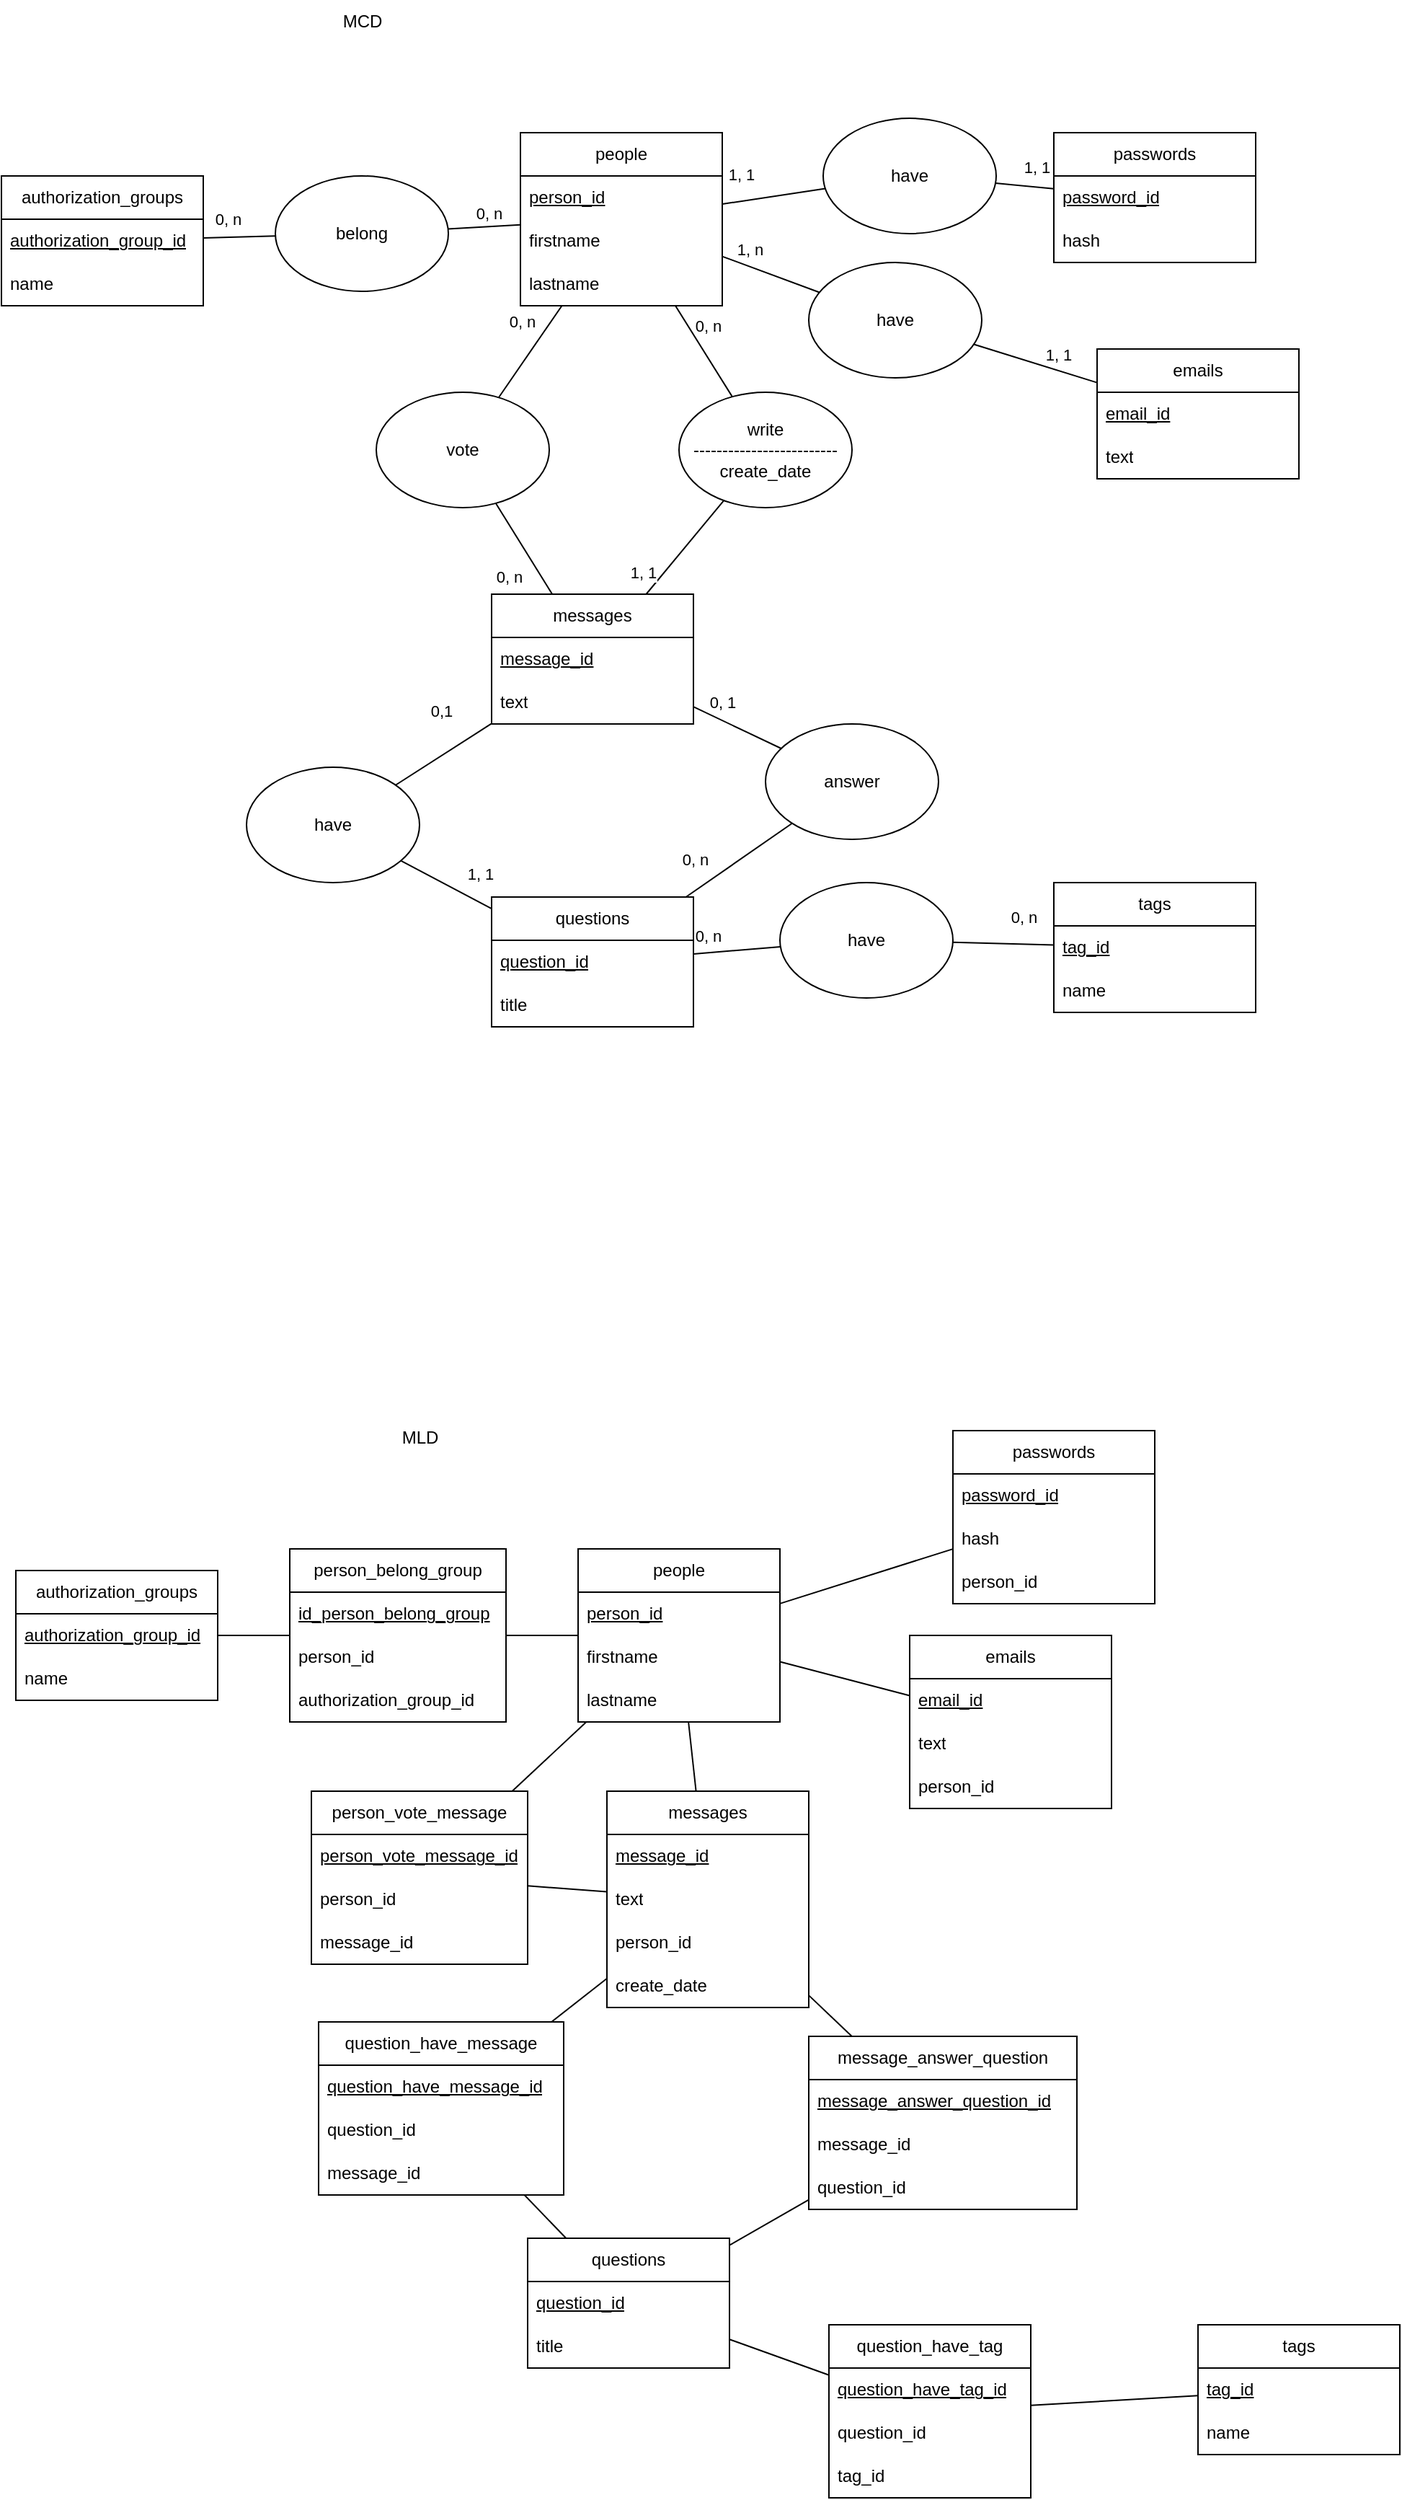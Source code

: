 <mxfile version="23.1.5" type="device">
  <diagram name="Page-1" id="M04QYGCs1jLaM9DwjN1F">
    <mxGraphModel dx="1646" dy="1647" grid="1" gridSize="10" guides="1" tooltips="1" connect="1" arrows="1" fold="1" page="1" pageScale="1" pageWidth="827" pageHeight="1169" math="0" shadow="0">
      <root>
        <mxCell id="0" />
        <mxCell id="1" parent="0" />
        <mxCell id="meAQpYpWdr4nXe49wgkZ-1" value="people" style="swimlane;fontStyle=0;childLayout=stackLayout;horizontal=1;startSize=30;horizontalStack=0;resizeParent=1;resizeParentMax=0;resizeLast=0;collapsible=1;marginBottom=0;whiteSpace=wrap;html=1;" parent="1" vertex="1">
          <mxGeometry x="60" y="-70" width="140" height="120" as="geometry" />
        </mxCell>
        <mxCell id="meAQpYpWdr4nXe49wgkZ-2" value="person_id" style="text;strokeColor=none;fillColor=none;align=left;verticalAlign=middle;spacingLeft=4;spacingRight=4;overflow=hidden;points=[[0,0.5],[1,0.5]];portConstraint=eastwest;rotatable=0;whiteSpace=wrap;html=1;fontStyle=4" parent="meAQpYpWdr4nXe49wgkZ-1" vertex="1">
          <mxGeometry y="30" width="140" height="30" as="geometry" />
        </mxCell>
        <mxCell id="meAQpYpWdr4nXe49wgkZ-3" value="firstname" style="text;strokeColor=none;fillColor=none;align=left;verticalAlign=middle;spacingLeft=4;spacingRight=4;overflow=hidden;points=[[0,0.5],[1,0.5]];portConstraint=eastwest;rotatable=0;whiteSpace=wrap;html=1;" parent="meAQpYpWdr4nXe49wgkZ-1" vertex="1">
          <mxGeometry y="60" width="140" height="30" as="geometry" />
        </mxCell>
        <mxCell id="meAQpYpWdr4nXe49wgkZ-4" value="lastname" style="text;strokeColor=none;fillColor=none;align=left;verticalAlign=middle;spacingLeft=4;spacingRight=4;overflow=hidden;points=[[0,0.5],[1,0.5]];portConstraint=eastwest;rotatable=0;whiteSpace=wrap;html=1;" parent="meAQpYpWdr4nXe49wgkZ-1" vertex="1">
          <mxGeometry y="90" width="140" height="30" as="geometry" />
        </mxCell>
        <mxCell id="meAQpYpWdr4nXe49wgkZ-5" value="messages" style="swimlane;fontStyle=0;childLayout=stackLayout;horizontal=1;startSize=30;horizontalStack=0;resizeParent=1;resizeParentMax=0;resizeLast=0;collapsible=1;marginBottom=0;whiteSpace=wrap;html=1;" parent="1" vertex="1">
          <mxGeometry x="40" y="250" width="140" height="90" as="geometry" />
        </mxCell>
        <mxCell id="meAQpYpWdr4nXe49wgkZ-6" value="message_id" style="text;strokeColor=none;fillColor=none;align=left;verticalAlign=middle;spacingLeft=4;spacingRight=4;overflow=hidden;points=[[0,0.5],[1,0.5]];portConstraint=eastwest;rotatable=0;whiteSpace=wrap;html=1;fontStyle=4" parent="meAQpYpWdr4nXe49wgkZ-5" vertex="1">
          <mxGeometry y="30" width="140" height="30" as="geometry" />
        </mxCell>
        <mxCell id="meAQpYpWdr4nXe49wgkZ-7" value="text" style="text;strokeColor=none;fillColor=none;align=left;verticalAlign=middle;spacingLeft=4;spacingRight=4;overflow=hidden;points=[[0,0.5],[1,0.5]];portConstraint=eastwest;rotatable=0;whiteSpace=wrap;html=1;" parent="meAQpYpWdr4nXe49wgkZ-5" vertex="1">
          <mxGeometry y="60" width="140" height="30" as="geometry" />
        </mxCell>
        <mxCell id="meAQpYpWdr4nXe49wgkZ-42" style="rounded=0;orthogonalLoop=1;jettySize=auto;html=1;endArrow=none;endFill=0;" parent="1" source="meAQpYpWdr4nXe49wgkZ-9" target="meAQpYpWdr4nXe49wgkZ-1" edge="1">
          <mxGeometry relative="1" as="geometry" />
        </mxCell>
        <mxCell id="IK4rO_drsp1Y3DxvoDpm-10" value="0, n" style="edgeLabel;html=1;align=center;verticalAlign=middle;resizable=0;points=[];" parent="meAQpYpWdr4nXe49wgkZ-42" vertex="1" connectable="0">
          <mxGeometry x="0.621" y="-1" relative="1" as="geometry">
            <mxPoint x="-20" y="-2" as="offset" />
          </mxGeometry>
        </mxCell>
        <mxCell id="meAQpYpWdr4nXe49wgkZ-43" style="rounded=0;orthogonalLoop=1;jettySize=auto;html=1;endArrow=none;endFill=0;" parent="1" source="meAQpYpWdr4nXe49wgkZ-9" target="meAQpYpWdr4nXe49wgkZ-5" edge="1">
          <mxGeometry relative="1" as="geometry" />
        </mxCell>
        <mxCell id="IK4rO_drsp1Y3DxvoDpm-11" value="0, n" style="edgeLabel;html=1;align=center;verticalAlign=middle;resizable=0;points=[];" parent="meAQpYpWdr4nXe49wgkZ-43" vertex="1" connectable="0">
          <mxGeometry x="0.531" relative="1" as="geometry">
            <mxPoint x="-21" y="2" as="offset" />
          </mxGeometry>
        </mxCell>
        <mxCell id="meAQpYpWdr4nXe49wgkZ-9" value="vote" style="ellipse;whiteSpace=wrap;html=1;" parent="1" vertex="1">
          <mxGeometry x="-40" y="110" width="120" height="80" as="geometry" />
        </mxCell>
        <mxCell id="meAQpYpWdr4nXe49wgkZ-18" value="tags" style="swimlane;fontStyle=0;childLayout=stackLayout;horizontal=1;startSize=30;horizontalStack=0;resizeParent=1;resizeParentMax=0;resizeLast=0;collapsible=1;marginBottom=0;whiteSpace=wrap;html=1;" parent="1" vertex="1">
          <mxGeometry x="430" y="450" width="140" height="90" as="geometry">
            <mxRectangle x="430" y="450" width="60" height="30" as="alternateBounds" />
          </mxGeometry>
        </mxCell>
        <mxCell id="meAQpYpWdr4nXe49wgkZ-19" value="tag_id" style="text;strokeColor=none;fillColor=none;align=left;verticalAlign=middle;spacingLeft=4;spacingRight=4;overflow=hidden;points=[[0,0.5],[1,0.5]];portConstraint=eastwest;rotatable=0;whiteSpace=wrap;html=1;fontStyle=4" parent="meAQpYpWdr4nXe49wgkZ-18" vertex="1">
          <mxGeometry y="30" width="140" height="30" as="geometry" />
        </mxCell>
        <mxCell id="meAQpYpWdr4nXe49wgkZ-20" value="name" style="text;strokeColor=none;fillColor=none;align=left;verticalAlign=middle;spacingLeft=4;spacingRight=4;overflow=hidden;points=[[0,0.5],[1,0.5]];portConstraint=eastwest;rotatable=0;whiteSpace=wrap;html=1;" parent="meAQpYpWdr4nXe49wgkZ-18" vertex="1">
          <mxGeometry y="60" width="140" height="30" as="geometry" />
        </mxCell>
        <mxCell id="meAQpYpWdr4nXe49wgkZ-22" value="questions" style="swimlane;fontStyle=0;childLayout=stackLayout;horizontal=1;startSize=30;horizontalStack=0;resizeParent=1;resizeParentMax=0;resizeLast=0;collapsible=1;marginBottom=0;whiteSpace=wrap;html=1;" parent="1" vertex="1">
          <mxGeometry x="40" y="460" width="140" height="90" as="geometry" />
        </mxCell>
        <mxCell id="meAQpYpWdr4nXe49wgkZ-23" value="question_id" style="text;strokeColor=none;fillColor=none;align=left;verticalAlign=middle;spacingLeft=4;spacingRight=4;overflow=hidden;points=[[0,0.5],[1,0.5]];portConstraint=eastwest;rotatable=0;whiteSpace=wrap;html=1;fontStyle=4" parent="meAQpYpWdr4nXe49wgkZ-22" vertex="1">
          <mxGeometry y="30" width="140" height="30" as="geometry" />
        </mxCell>
        <mxCell id="meAQpYpWdr4nXe49wgkZ-24" value="title" style="text;strokeColor=none;fillColor=none;align=left;verticalAlign=middle;spacingLeft=4;spacingRight=4;overflow=hidden;points=[[0,0.5],[1,0.5]];portConstraint=eastwest;rotatable=0;whiteSpace=wrap;html=1;" parent="meAQpYpWdr4nXe49wgkZ-22" vertex="1">
          <mxGeometry y="60" width="140" height="30" as="geometry" />
        </mxCell>
        <mxCell id="meAQpYpWdr4nXe49wgkZ-44" style="rounded=0;orthogonalLoop=1;jettySize=auto;html=1;endArrow=none;endFill=0;" parent="1" source="meAQpYpWdr4nXe49wgkZ-26" target="meAQpYpWdr4nXe49wgkZ-18" edge="1">
          <mxGeometry relative="1" as="geometry" />
        </mxCell>
        <mxCell id="meAQpYpWdr4nXe49wgkZ-61" value="0, n" style="edgeLabel;html=1;align=center;verticalAlign=middle;resizable=0;points=[];" parent="meAQpYpWdr4nXe49wgkZ-44" vertex="1" connectable="0">
          <mxGeometry x="0.814" y="-1" relative="1" as="geometry">
            <mxPoint x="-15" y="-20" as="offset" />
          </mxGeometry>
        </mxCell>
        <mxCell id="meAQpYpWdr4nXe49wgkZ-45" style="rounded=0;orthogonalLoop=1;jettySize=auto;html=1;endArrow=none;endFill=0;" parent="1" source="meAQpYpWdr4nXe49wgkZ-26" target="meAQpYpWdr4nXe49wgkZ-22" edge="1">
          <mxGeometry relative="1" as="geometry" />
        </mxCell>
        <mxCell id="meAQpYpWdr4nXe49wgkZ-60" value="0, n" style="edgeLabel;html=1;align=center;verticalAlign=middle;resizable=0;points=[];" parent="meAQpYpWdr4nXe49wgkZ-45" vertex="1" connectable="0">
          <mxGeometry x="0.872" relative="1" as="geometry">
            <mxPoint x="6" y="-12" as="offset" />
          </mxGeometry>
        </mxCell>
        <mxCell id="meAQpYpWdr4nXe49wgkZ-26" value="have" style="ellipse;whiteSpace=wrap;html=1;" parent="1" vertex="1">
          <mxGeometry x="240" y="450" width="120" height="80" as="geometry" />
        </mxCell>
        <mxCell id="meAQpYpWdr4nXe49wgkZ-28" value="passwords" style="swimlane;fontStyle=0;childLayout=stackLayout;horizontal=1;startSize=30;horizontalStack=0;resizeParent=1;resizeParentMax=0;resizeLast=0;collapsible=1;marginBottom=0;whiteSpace=wrap;html=1;" parent="1" vertex="1">
          <mxGeometry x="430" y="-70" width="140" height="90" as="geometry" />
        </mxCell>
        <mxCell id="meAQpYpWdr4nXe49wgkZ-29" value="password_id" style="text;strokeColor=none;fillColor=none;align=left;verticalAlign=middle;spacingLeft=4;spacingRight=4;overflow=hidden;points=[[0,0.5],[1,0.5]];portConstraint=eastwest;rotatable=0;whiteSpace=wrap;html=1;fontStyle=4" parent="meAQpYpWdr4nXe49wgkZ-28" vertex="1">
          <mxGeometry y="30" width="140" height="30" as="geometry" />
        </mxCell>
        <mxCell id="meAQpYpWdr4nXe49wgkZ-30" value="hash" style="text;strokeColor=none;fillColor=none;align=left;verticalAlign=middle;spacingLeft=4;spacingRight=4;overflow=hidden;points=[[0,0.5],[1,0.5]];portConstraint=eastwest;rotatable=0;whiteSpace=wrap;html=1;" parent="meAQpYpWdr4nXe49wgkZ-28" vertex="1">
          <mxGeometry y="60" width="140" height="30" as="geometry" />
        </mxCell>
        <mxCell id="meAQpYpWdr4nXe49wgkZ-32" value="emails" style="swimlane;fontStyle=0;childLayout=stackLayout;horizontal=1;startSize=30;horizontalStack=0;resizeParent=1;resizeParentMax=0;resizeLast=0;collapsible=1;marginBottom=0;whiteSpace=wrap;html=1;" parent="1" vertex="1">
          <mxGeometry x="460" y="80" width="140" height="90" as="geometry" />
        </mxCell>
        <mxCell id="meAQpYpWdr4nXe49wgkZ-33" value="email_id" style="text;strokeColor=none;fillColor=none;align=left;verticalAlign=middle;spacingLeft=4;spacingRight=4;overflow=hidden;points=[[0,0.5],[1,0.5]];portConstraint=eastwest;rotatable=0;whiteSpace=wrap;html=1;fontStyle=4" parent="meAQpYpWdr4nXe49wgkZ-32" vertex="1">
          <mxGeometry y="30" width="140" height="30" as="geometry" />
        </mxCell>
        <mxCell id="meAQpYpWdr4nXe49wgkZ-34" value="text" style="text;strokeColor=none;fillColor=none;align=left;verticalAlign=middle;spacingLeft=4;spacingRight=4;overflow=hidden;points=[[0,0.5],[1,0.5]];portConstraint=eastwest;rotatable=0;whiteSpace=wrap;html=1;" parent="meAQpYpWdr4nXe49wgkZ-32" vertex="1">
          <mxGeometry y="60" width="140" height="30" as="geometry" />
        </mxCell>
        <mxCell id="meAQpYpWdr4nXe49wgkZ-40" style="rounded=0;orthogonalLoop=1;jettySize=auto;html=1;endArrow=none;endFill=0;" parent="1" source="meAQpYpWdr4nXe49wgkZ-36" target="meAQpYpWdr4nXe49wgkZ-32" edge="1">
          <mxGeometry relative="1" as="geometry" />
        </mxCell>
        <mxCell id="IK4rO_drsp1Y3DxvoDpm-2" value="1, 1" style="edgeLabel;html=1;align=center;verticalAlign=middle;resizable=0;points=[];" parent="meAQpYpWdr4nXe49wgkZ-40" vertex="1" connectable="0">
          <mxGeometry x="0.603" relative="1" as="geometry">
            <mxPoint x="-10" y="-14" as="offset" />
          </mxGeometry>
        </mxCell>
        <mxCell id="meAQpYpWdr4nXe49wgkZ-41" style="rounded=0;orthogonalLoop=1;jettySize=auto;html=1;endArrow=none;endFill=0;" parent="1" source="meAQpYpWdr4nXe49wgkZ-36" target="meAQpYpWdr4nXe49wgkZ-1" edge="1">
          <mxGeometry relative="1" as="geometry" />
        </mxCell>
        <mxCell id="IK4rO_drsp1Y3DxvoDpm-1" value="1, n" style="edgeLabel;html=1;align=center;verticalAlign=middle;resizable=0;points=[];" parent="meAQpYpWdr4nXe49wgkZ-41" vertex="1" connectable="0">
          <mxGeometry x="0.735" y="1" relative="1" as="geometry">
            <mxPoint x="10" y="-9" as="offset" />
          </mxGeometry>
        </mxCell>
        <mxCell id="meAQpYpWdr4nXe49wgkZ-36" value="have" style="ellipse;whiteSpace=wrap;html=1;" parent="1" vertex="1">
          <mxGeometry x="260" y="20" width="120" height="80" as="geometry" />
        </mxCell>
        <mxCell id="meAQpYpWdr4nXe49wgkZ-38" style="rounded=0;orthogonalLoop=1;jettySize=auto;html=1;endArrow=none;endFill=0;" parent="1" source="meAQpYpWdr4nXe49wgkZ-37" target="meAQpYpWdr4nXe49wgkZ-28" edge="1">
          <mxGeometry relative="1" as="geometry" />
        </mxCell>
        <mxCell id="meAQpYpWdr4nXe49wgkZ-73" value="1, 1" style="edgeLabel;html=1;align=center;verticalAlign=middle;resizable=0;points=[];" parent="meAQpYpWdr4nXe49wgkZ-38" vertex="1" connectable="0">
          <mxGeometry x="0.622" y="-1" relative="1" as="geometry">
            <mxPoint x="-5" y="-15" as="offset" />
          </mxGeometry>
        </mxCell>
        <mxCell id="meAQpYpWdr4nXe49wgkZ-39" style="rounded=0;orthogonalLoop=1;jettySize=auto;html=1;endArrow=none;endFill=0;" parent="1" source="meAQpYpWdr4nXe49wgkZ-37" target="meAQpYpWdr4nXe49wgkZ-1" edge="1">
          <mxGeometry relative="1" as="geometry" />
        </mxCell>
        <mxCell id="meAQpYpWdr4nXe49wgkZ-72" value="1, 1" style="edgeLabel;html=1;align=center;verticalAlign=middle;resizable=0;points=[];" parent="meAQpYpWdr4nXe49wgkZ-39" vertex="1" connectable="0">
          <mxGeometry x="0.717" y="-1" relative="1" as="geometry">
            <mxPoint x="3" y="-18" as="offset" />
          </mxGeometry>
        </mxCell>
        <mxCell id="meAQpYpWdr4nXe49wgkZ-37" value="have" style="ellipse;whiteSpace=wrap;html=1;" parent="1" vertex="1">
          <mxGeometry x="270" y="-80" width="120" height="80" as="geometry" />
        </mxCell>
        <mxCell id="meAQpYpWdr4nXe49wgkZ-47" style="rounded=0;orthogonalLoop=1;jettySize=auto;html=1;endArrow=none;endFill=0;" parent="1" source="meAQpYpWdr4nXe49wgkZ-46" target="meAQpYpWdr4nXe49wgkZ-5" edge="1">
          <mxGeometry relative="1" as="geometry" />
        </mxCell>
        <mxCell id="meAQpYpWdr4nXe49wgkZ-57" value="0,1" style="edgeLabel;html=1;align=center;verticalAlign=middle;resizable=0;points=[];" parent="meAQpYpWdr4nXe49wgkZ-47" vertex="1" connectable="0">
          <mxGeometry x="0.447" relative="1" as="geometry">
            <mxPoint x="-17" y="-21" as="offset" />
          </mxGeometry>
        </mxCell>
        <mxCell id="meAQpYpWdr4nXe49wgkZ-48" style="rounded=0;orthogonalLoop=1;jettySize=auto;html=1;endArrow=none;endFill=0;" parent="1" source="meAQpYpWdr4nXe49wgkZ-46" target="meAQpYpWdr4nXe49wgkZ-22" edge="1">
          <mxGeometry relative="1" as="geometry" />
        </mxCell>
        <mxCell id="meAQpYpWdr4nXe49wgkZ-56" value="1, 1" style="edgeLabel;html=1;align=center;verticalAlign=middle;resizable=0;points=[];" parent="meAQpYpWdr4nXe49wgkZ-48" vertex="1" connectable="0">
          <mxGeometry x="-0.175" relative="1" as="geometry">
            <mxPoint x="29" y="-5" as="offset" />
          </mxGeometry>
        </mxCell>
        <mxCell id="meAQpYpWdr4nXe49wgkZ-46" value="have" style="ellipse;whiteSpace=wrap;html=1;" parent="1" vertex="1">
          <mxGeometry x="-130" y="370" width="120" height="80" as="geometry" />
        </mxCell>
        <mxCell id="meAQpYpWdr4nXe49wgkZ-62" value="authorization_groups" style="swimlane;fontStyle=0;childLayout=stackLayout;horizontal=1;startSize=30;horizontalStack=0;resizeParent=1;resizeParentMax=0;resizeLast=0;collapsible=1;marginBottom=0;whiteSpace=wrap;html=1;" parent="1" vertex="1">
          <mxGeometry x="-300" y="-40" width="140" height="90" as="geometry" />
        </mxCell>
        <mxCell id="meAQpYpWdr4nXe49wgkZ-63" value="authorization_group_id" style="text;strokeColor=none;fillColor=none;align=left;verticalAlign=middle;spacingLeft=4;spacingRight=4;overflow=hidden;points=[[0,0.5],[1,0.5]];portConstraint=eastwest;rotatable=0;whiteSpace=wrap;html=1;fontStyle=4" parent="meAQpYpWdr4nXe49wgkZ-62" vertex="1">
          <mxGeometry y="30" width="140" height="30" as="geometry" />
        </mxCell>
        <mxCell id="meAQpYpWdr4nXe49wgkZ-64" value="name" style="text;strokeColor=none;fillColor=none;align=left;verticalAlign=middle;spacingLeft=4;spacingRight=4;overflow=hidden;points=[[0,0.5],[1,0.5]];portConstraint=eastwest;rotatable=0;whiteSpace=wrap;html=1;" parent="meAQpYpWdr4nXe49wgkZ-62" vertex="1">
          <mxGeometry y="60" width="140" height="30" as="geometry" />
        </mxCell>
        <mxCell id="meAQpYpWdr4nXe49wgkZ-67" style="rounded=0;orthogonalLoop=1;jettySize=auto;html=1;endArrow=none;endFill=0;" parent="1" source="meAQpYpWdr4nXe49wgkZ-66" target="meAQpYpWdr4nXe49wgkZ-1" edge="1">
          <mxGeometry relative="1" as="geometry" />
        </mxCell>
        <mxCell id="meAQpYpWdr4nXe49wgkZ-71" value="0, n" style="edgeLabel;html=1;align=center;verticalAlign=middle;resizable=0;points=[];" parent="meAQpYpWdr4nXe49wgkZ-67" vertex="1" connectable="0">
          <mxGeometry x="0.549" y="1" relative="1" as="geometry">
            <mxPoint x="-11" y="-8" as="offset" />
          </mxGeometry>
        </mxCell>
        <mxCell id="meAQpYpWdr4nXe49wgkZ-68" style="rounded=0;orthogonalLoop=1;jettySize=auto;html=1;endArrow=none;endFill=0;" parent="1" source="meAQpYpWdr4nXe49wgkZ-66" target="meAQpYpWdr4nXe49wgkZ-62" edge="1">
          <mxGeometry relative="1" as="geometry" />
        </mxCell>
        <mxCell id="meAQpYpWdr4nXe49wgkZ-70" value="0, n" style="edgeLabel;html=1;align=center;verticalAlign=middle;resizable=0;points=[];" parent="meAQpYpWdr4nXe49wgkZ-68" vertex="1" connectable="0">
          <mxGeometry x="0.666" y="-1" relative="1" as="geometry">
            <mxPoint x="8" y="-12" as="offset" />
          </mxGeometry>
        </mxCell>
        <mxCell id="meAQpYpWdr4nXe49wgkZ-66" value="belong" style="ellipse;whiteSpace=wrap;html=1;" parent="1" vertex="1">
          <mxGeometry x="-110" y="-40" width="120" height="80" as="geometry" />
        </mxCell>
        <mxCell id="meAQpYpWdr4nXe49wgkZ-69" value="MCD" style="text;html=1;align=center;verticalAlign=middle;resizable=0;points=[];autosize=1;strokeColor=none;fillColor=none;" parent="1" vertex="1">
          <mxGeometry x="-75" y="-162" width="50" height="30" as="geometry" />
        </mxCell>
        <mxCell id="IK4rO_drsp1Y3DxvoDpm-4" style="rounded=0;orthogonalLoop=1;jettySize=auto;html=1;endArrow=none;endFill=0;" parent="1" source="IK4rO_drsp1Y3DxvoDpm-3" target="meAQpYpWdr4nXe49wgkZ-1" edge="1">
          <mxGeometry relative="1" as="geometry" />
        </mxCell>
        <mxCell id="IK4rO_drsp1Y3DxvoDpm-7" value="0, n" style="edgeLabel;html=1;align=center;verticalAlign=middle;resizable=0;points=[];" parent="IK4rO_drsp1Y3DxvoDpm-4" vertex="1" connectable="0">
          <mxGeometry x="0.535" y="2" relative="1" as="geometry">
            <mxPoint x="15" y="-2" as="offset" />
          </mxGeometry>
        </mxCell>
        <mxCell id="IK4rO_drsp1Y3DxvoDpm-5" style="rounded=0;orthogonalLoop=1;jettySize=auto;html=1;endArrow=none;endFill=0;" parent="1" source="IK4rO_drsp1Y3DxvoDpm-3" target="meAQpYpWdr4nXe49wgkZ-5" edge="1">
          <mxGeometry relative="1" as="geometry">
            <mxPoint x="270" y="250" as="targetPoint" />
          </mxGeometry>
        </mxCell>
        <mxCell id="IK4rO_drsp1Y3DxvoDpm-8" value="1, 1" style="edgeLabel;html=1;align=center;verticalAlign=middle;resizable=0;points=[];" parent="IK4rO_drsp1Y3DxvoDpm-5" vertex="1" connectable="0">
          <mxGeometry x="0.513" y="-1" relative="1" as="geometry">
            <mxPoint x="-15" y="1" as="offset" />
          </mxGeometry>
        </mxCell>
        <mxCell id="IK4rO_drsp1Y3DxvoDpm-3" value="write&lt;br&gt;-------------------------&lt;br&gt;create_date" style="ellipse;whiteSpace=wrap;html=1;" parent="1" vertex="1">
          <mxGeometry x="170" y="110" width="120" height="80" as="geometry" />
        </mxCell>
        <mxCell id="IK4rO_drsp1Y3DxvoDpm-19" style="rounded=0;orthogonalLoop=1;jettySize=auto;html=1;endArrow=none;endFill=0;" parent="1" source="IK4rO_drsp1Y3DxvoDpm-18" target="meAQpYpWdr4nXe49wgkZ-5" edge="1">
          <mxGeometry relative="1" as="geometry" />
        </mxCell>
        <mxCell id="IK4rO_drsp1Y3DxvoDpm-21" value="0, 1" style="edgeLabel;html=1;align=center;verticalAlign=middle;resizable=0;points=[];" parent="IK4rO_drsp1Y3DxvoDpm-19" vertex="1" connectable="0">
          <mxGeometry x="0.665" y="-2" relative="1" as="geometry">
            <mxPoint x="9" y="-6" as="offset" />
          </mxGeometry>
        </mxCell>
        <mxCell id="IK4rO_drsp1Y3DxvoDpm-20" style="rounded=0;orthogonalLoop=1;jettySize=auto;html=1;endArrow=none;endFill=0;" parent="1" source="IK4rO_drsp1Y3DxvoDpm-18" target="meAQpYpWdr4nXe49wgkZ-22" edge="1">
          <mxGeometry relative="1" as="geometry" />
        </mxCell>
        <mxCell id="IK4rO_drsp1Y3DxvoDpm-22" value="0, n" style="edgeLabel;html=1;align=center;verticalAlign=middle;resizable=0;points=[];" parent="IK4rO_drsp1Y3DxvoDpm-20" vertex="1" connectable="0">
          <mxGeometry x="0.61" y="-2" relative="1" as="geometry">
            <mxPoint x="-7" y="-15" as="offset" />
          </mxGeometry>
        </mxCell>
        <mxCell id="IK4rO_drsp1Y3DxvoDpm-18" value="answer" style="ellipse;whiteSpace=wrap;html=1;" parent="1" vertex="1">
          <mxGeometry x="230" y="340" width="120" height="80" as="geometry" />
        </mxCell>
        <mxCell id="IK4rO_drsp1Y3DxvoDpm-86" value="people" style="swimlane;fontStyle=0;childLayout=stackLayout;horizontal=1;startSize=30;horizontalStack=0;resizeParent=1;resizeParentMax=0;resizeLast=0;collapsible=1;marginBottom=0;whiteSpace=wrap;html=1;" parent="1" vertex="1">
          <mxGeometry x="100" y="912" width="140" height="120" as="geometry" />
        </mxCell>
        <mxCell id="IK4rO_drsp1Y3DxvoDpm-87" value="person_id" style="text;strokeColor=none;fillColor=none;align=left;verticalAlign=middle;spacingLeft=4;spacingRight=4;overflow=hidden;points=[[0,0.5],[1,0.5]];portConstraint=eastwest;rotatable=0;whiteSpace=wrap;html=1;fontStyle=4" parent="IK4rO_drsp1Y3DxvoDpm-86" vertex="1">
          <mxGeometry y="30" width="140" height="30" as="geometry" />
        </mxCell>
        <mxCell id="IK4rO_drsp1Y3DxvoDpm-88" value="firstname" style="text;strokeColor=none;fillColor=none;align=left;verticalAlign=middle;spacingLeft=4;spacingRight=4;overflow=hidden;points=[[0,0.5],[1,0.5]];portConstraint=eastwest;rotatable=0;whiteSpace=wrap;html=1;" parent="IK4rO_drsp1Y3DxvoDpm-86" vertex="1">
          <mxGeometry y="60" width="140" height="30" as="geometry" />
        </mxCell>
        <mxCell id="IK4rO_drsp1Y3DxvoDpm-89" value="lastname" style="text;strokeColor=none;fillColor=none;align=left;verticalAlign=middle;spacingLeft=4;spacingRight=4;overflow=hidden;points=[[0,0.5],[1,0.5]];portConstraint=eastwest;rotatable=0;whiteSpace=wrap;html=1;" parent="IK4rO_drsp1Y3DxvoDpm-86" vertex="1">
          <mxGeometry y="90" width="140" height="30" as="geometry" />
        </mxCell>
        <mxCell id="IK4rO_drsp1Y3DxvoDpm-90" value="messages" style="swimlane;fontStyle=0;childLayout=stackLayout;horizontal=1;startSize=30;horizontalStack=0;resizeParent=1;resizeParentMax=0;resizeLast=0;collapsible=1;marginBottom=0;whiteSpace=wrap;html=1;" parent="1" vertex="1">
          <mxGeometry x="120" y="1080" width="140" height="150" as="geometry" />
        </mxCell>
        <mxCell id="IK4rO_drsp1Y3DxvoDpm-91" value="message_id" style="text;strokeColor=none;fillColor=none;align=left;verticalAlign=middle;spacingLeft=4;spacingRight=4;overflow=hidden;points=[[0,0.5],[1,0.5]];portConstraint=eastwest;rotatable=0;whiteSpace=wrap;html=1;fontStyle=4" parent="IK4rO_drsp1Y3DxvoDpm-90" vertex="1">
          <mxGeometry y="30" width="140" height="30" as="geometry" />
        </mxCell>
        <mxCell id="IK4rO_drsp1Y3DxvoDpm-92" value="text" style="text;strokeColor=none;fillColor=none;align=left;verticalAlign=middle;spacingLeft=4;spacingRight=4;overflow=hidden;points=[[0,0.5],[1,0.5]];portConstraint=eastwest;rotatable=0;whiteSpace=wrap;html=1;" parent="IK4rO_drsp1Y3DxvoDpm-90" vertex="1">
          <mxGeometry y="60" width="140" height="30" as="geometry" />
        </mxCell>
        <mxCell id="IK4rO_drsp1Y3DxvoDpm-161" value="person_id" style="text;strokeColor=none;fillColor=none;align=left;verticalAlign=middle;spacingLeft=4;spacingRight=4;overflow=hidden;points=[[0,0.5],[1,0.5]];portConstraint=eastwest;rotatable=0;whiteSpace=wrap;html=1;" parent="IK4rO_drsp1Y3DxvoDpm-90" vertex="1">
          <mxGeometry y="90" width="140" height="30" as="geometry" />
        </mxCell>
        <mxCell id="IK4rO_drsp1Y3DxvoDpm-162" value="create_date" style="text;strokeColor=none;fillColor=none;align=left;verticalAlign=middle;spacingLeft=4;spacingRight=4;overflow=hidden;points=[[0,0.5],[1,0.5]];portConstraint=eastwest;rotatable=0;whiteSpace=wrap;html=1;" parent="IK4rO_drsp1Y3DxvoDpm-90" vertex="1">
          <mxGeometry y="120" width="140" height="30" as="geometry" />
        </mxCell>
        <mxCell id="IK4rO_drsp1Y3DxvoDpm-93" style="rounded=0;orthogonalLoop=1;jettySize=auto;html=1;endArrow=none;endFill=0;" parent="1" source="IK4rO_drsp1Y3DxvoDpm-157" target="IK4rO_drsp1Y3DxvoDpm-86" edge="1">
          <mxGeometry relative="1" as="geometry">
            <mxPoint x="84.894" y="1095.605" as="sourcePoint" />
          </mxGeometry>
        </mxCell>
        <mxCell id="IK4rO_drsp1Y3DxvoDpm-95" style="rounded=0;orthogonalLoop=1;jettySize=auto;html=1;endArrow=none;endFill=0;" parent="1" source="IK4rO_drsp1Y3DxvoDpm-157" target="IK4rO_drsp1Y3DxvoDpm-90" edge="1">
          <mxGeometry relative="1" as="geometry">
            <mxPoint x="82.919" y="1168.967" as="sourcePoint" />
          </mxGeometry>
        </mxCell>
        <mxCell id="IK4rO_drsp1Y3DxvoDpm-98" value="tags" style="swimlane;fontStyle=0;childLayout=stackLayout;horizontal=1;startSize=30;horizontalStack=0;resizeParent=1;resizeParentMax=0;resizeLast=0;collapsible=1;marginBottom=0;whiteSpace=wrap;html=1;" parent="1" vertex="1">
          <mxGeometry x="530" y="1450" width="140" height="90" as="geometry">
            <mxRectangle x="430" y="450" width="60" height="30" as="alternateBounds" />
          </mxGeometry>
        </mxCell>
        <mxCell id="IK4rO_drsp1Y3DxvoDpm-99" value="tag_id" style="text;strokeColor=none;fillColor=none;align=left;verticalAlign=middle;spacingLeft=4;spacingRight=4;overflow=hidden;points=[[0,0.5],[1,0.5]];portConstraint=eastwest;rotatable=0;whiteSpace=wrap;html=1;fontStyle=4" parent="IK4rO_drsp1Y3DxvoDpm-98" vertex="1">
          <mxGeometry y="30" width="140" height="30" as="geometry" />
        </mxCell>
        <mxCell id="IK4rO_drsp1Y3DxvoDpm-100" value="name" style="text;strokeColor=none;fillColor=none;align=left;verticalAlign=middle;spacingLeft=4;spacingRight=4;overflow=hidden;points=[[0,0.5],[1,0.5]];portConstraint=eastwest;rotatable=0;whiteSpace=wrap;html=1;" parent="IK4rO_drsp1Y3DxvoDpm-98" vertex="1">
          <mxGeometry y="60" width="140" height="30" as="geometry" />
        </mxCell>
        <mxCell id="IK4rO_drsp1Y3DxvoDpm-101" value="questions" style="swimlane;fontStyle=0;childLayout=stackLayout;horizontal=1;startSize=30;horizontalStack=0;resizeParent=1;resizeParentMax=0;resizeLast=0;collapsible=1;marginBottom=0;whiteSpace=wrap;html=1;" parent="1" vertex="1">
          <mxGeometry x="65" y="1390" width="140" height="90" as="geometry" />
        </mxCell>
        <mxCell id="IK4rO_drsp1Y3DxvoDpm-102" value="question_id" style="text;strokeColor=none;fillColor=none;align=left;verticalAlign=middle;spacingLeft=4;spacingRight=4;overflow=hidden;points=[[0,0.5],[1,0.5]];portConstraint=eastwest;rotatable=0;whiteSpace=wrap;html=1;fontStyle=4" parent="IK4rO_drsp1Y3DxvoDpm-101" vertex="1">
          <mxGeometry y="30" width="140" height="30" as="geometry" />
        </mxCell>
        <mxCell id="IK4rO_drsp1Y3DxvoDpm-103" value="title" style="text;strokeColor=none;fillColor=none;align=left;verticalAlign=middle;spacingLeft=4;spacingRight=4;overflow=hidden;points=[[0,0.5],[1,0.5]];portConstraint=eastwest;rotatable=0;whiteSpace=wrap;html=1;" parent="IK4rO_drsp1Y3DxvoDpm-101" vertex="1">
          <mxGeometry y="60" width="140" height="30" as="geometry" />
        </mxCell>
        <mxCell id="IK4rO_drsp1Y3DxvoDpm-154" style="rounded=0;orthogonalLoop=1;jettySize=auto;html=1;endArrow=none;endFill=0;" parent="1" source="IK4rO_drsp1Y3DxvoDpm-109" target="IK4rO_drsp1Y3DxvoDpm-86" edge="1">
          <mxGeometry relative="1" as="geometry" />
        </mxCell>
        <mxCell id="IK4rO_drsp1Y3DxvoDpm-109" value="passwords" style="swimlane;fontStyle=0;childLayout=stackLayout;horizontal=1;startSize=30;horizontalStack=0;resizeParent=1;resizeParentMax=0;resizeLast=0;collapsible=1;marginBottom=0;whiteSpace=wrap;html=1;" parent="1" vertex="1">
          <mxGeometry x="360" y="830" width="140" height="120" as="geometry" />
        </mxCell>
        <mxCell id="IK4rO_drsp1Y3DxvoDpm-110" value="password_id" style="text;strokeColor=none;fillColor=none;align=left;verticalAlign=middle;spacingLeft=4;spacingRight=4;overflow=hidden;points=[[0,0.5],[1,0.5]];portConstraint=eastwest;rotatable=0;whiteSpace=wrap;html=1;fontStyle=4" parent="IK4rO_drsp1Y3DxvoDpm-109" vertex="1">
          <mxGeometry y="30" width="140" height="30" as="geometry" />
        </mxCell>
        <mxCell id="IK4rO_drsp1Y3DxvoDpm-111" value="hash" style="text;strokeColor=none;fillColor=none;align=left;verticalAlign=middle;spacingLeft=4;spacingRight=4;overflow=hidden;points=[[0,0.5],[1,0.5]];portConstraint=eastwest;rotatable=0;whiteSpace=wrap;html=1;" parent="IK4rO_drsp1Y3DxvoDpm-109" vertex="1">
          <mxGeometry y="60" width="140" height="30" as="geometry" />
        </mxCell>
        <mxCell id="IK4rO_drsp1Y3DxvoDpm-179" value="person_id" style="text;strokeColor=none;fillColor=none;align=left;verticalAlign=middle;spacingLeft=4;spacingRight=4;overflow=hidden;points=[[0,0.5],[1,0.5]];portConstraint=eastwest;rotatable=0;whiteSpace=wrap;html=1;" parent="IK4rO_drsp1Y3DxvoDpm-109" vertex="1">
          <mxGeometry y="90" width="140" height="30" as="geometry" />
        </mxCell>
        <mxCell id="IK4rO_drsp1Y3DxvoDpm-156" style="rounded=0;orthogonalLoop=1;jettySize=auto;html=1;endArrow=none;endFill=0;" parent="1" source="IK4rO_drsp1Y3DxvoDpm-112" target="IK4rO_drsp1Y3DxvoDpm-86" edge="1">
          <mxGeometry relative="1" as="geometry" />
        </mxCell>
        <mxCell id="IK4rO_drsp1Y3DxvoDpm-112" value="emails" style="swimlane;fontStyle=0;childLayout=stackLayout;horizontal=1;startSize=30;horizontalStack=0;resizeParent=1;resizeParentMax=0;resizeLast=0;collapsible=1;marginBottom=0;whiteSpace=wrap;html=1;" parent="1" vertex="1">
          <mxGeometry x="330" y="972" width="140" height="120" as="geometry" />
        </mxCell>
        <mxCell id="IK4rO_drsp1Y3DxvoDpm-113" value="email_id" style="text;strokeColor=none;fillColor=none;align=left;verticalAlign=middle;spacingLeft=4;spacingRight=4;overflow=hidden;points=[[0,0.5],[1,0.5]];portConstraint=eastwest;rotatable=0;whiteSpace=wrap;html=1;fontStyle=4" parent="IK4rO_drsp1Y3DxvoDpm-112" vertex="1">
          <mxGeometry y="30" width="140" height="30" as="geometry" />
        </mxCell>
        <mxCell id="IK4rO_drsp1Y3DxvoDpm-114" value="text" style="text;strokeColor=none;fillColor=none;align=left;verticalAlign=middle;spacingLeft=4;spacingRight=4;overflow=hidden;points=[[0,0.5],[1,0.5]];portConstraint=eastwest;rotatable=0;whiteSpace=wrap;html=1;" parent="IK4rO_drsp1Y3DxvoDpm-112" vertex="1">
          <mxGeometry y="60" width="140" height="30" as="geometry" />
        </mxCell>
        <mxCell id="IK4rO_drsp1Y3DxvoDpm-155" value="person_id" style="text;strokeColor=none;fillColor=none;align=left;verticalAlign=middle;spacingLeft=4;spacingRight=4;overflow=hidden;points=[[0,0.5],[1,0.5]];portConstraint=eastwest;rotatable=0;whiteSpace=wrap;html=1;" parent="IK4rO_drsp1Y3DxvoDpm-112" vertex="1">
          <mxGeometry y="90" width="140" height="30" as="geometry" />
        </mxCell>
        <mxCell id="IK4rO_drsp1Y3DxvoDpm-125" style="rounded=0;orthogonalLoop=1;jettySize=auto;html=1;endArrow=none;endFill=0;" parent="1" source="IK4rO_drsp1Y3DxvoDpm-175" target="IK4rO_drsp1Y3DxvoDpm-90" edge="1">
          <mxGeometry relative="1" as="geometry">
            <mxPoint x="55.51" y="1277.757" as="sourcePoint" />
          </mxGeometry>
        </mxCell>
        <mxCell id="IK4rO_drsp1Y3DxvoDpm-127" style="rounded=0;orthogonalLoop=1;jettySize=auto;html=1;endArrow=none;endFill=0;" parent="1" source="IK4rO_drsp1Y3DxvoDpm-175" target="IK4rO_drsp1Y3DxvoDpm-101" edge="1">
          <mxGeometry relative="1" as="geometry">
            <mxPoint x="51.37" y="1344.098" as="sourcePoint" />
          </mxGeometry>
        </mxCell>
        <mxCell id="IK4rO_drsp1Y3DxvoDpm-130" value="authorization_groups" style="swimlane;fontStyle=0;childLayout=stackLayout;horizontal=1;startSize=30;horizontalStack=0;resizeParent=1;resizeParentMax=0;resizeLast=0;collapsible=1;marginBottom=0;whiteSpace=wrap;html=1;" parent="1" vertex="1">
          <mxGeometry x="-290" y="927" width="140" height="90" as="geometry" />
        </mxCell>
        <mxCell id="IK4rO_drsp1Y3DxvoDpm-131" value="authorization_group_id" style="text;strokeColor=none;fillColor=none;align=left;verticalAlign=middle;spacingLeft=4;spacingRight=4;overflow=hidden;points=[[0,0.5],[1,0.5]];portConstraint=eastwest;rotatable=0;whiteSpace=wrap;html=1;fontStyle=4" parent="IK4rO_drsp1Y3DxvoDpm-130" vertex="1">
          <mxGeometry y="30" width="140" height="30" as="geometry" />
        </mxCell>
        <mxCell id="IK4rO_drsp1Y3DxvoDpm-132" value="name" style="text;strokeColor=none;fillColor=none;align=left;verticalAlign=middle;spacingLeft=4;spacingRight=4;overflow=hidden;points=[[0,0.5],[1,0.5]];portConstraint=eastwest;rotatable=0;whiteSpace=wrap;html=1;" parent="IK4rO_drsp1Y3DxvoDpm-130" vertex="1">
          <mxGeometry y="60" width="140" height="30" as="geometry" />
        </mxCell>
        <mxCell id="IK4rO_drsp1Y3DxvoDpm-133" style="rounded=0;orthogonalLoop=1;jettySize=auto;html=1;endArrow=none;endFill=0;" parent="1" source="IK4rO_drsp1Y3DxvoDpm-149" target="IK4rO_drsp1Y3DxvoDpm-86" edge="1">
          <mxGeometry relative="1" as="geometry">
            <mxPoint x="30" y="972" as="sourcePoint" />
          </mxGeometry>
        </mxCell>
        <mxCell id="IK4rO_drsp1Y3DxvoDpm-135" style="rounded=0;orthogonalLoop=1;jettySize=auto;html=1;endArrow=none;endFill=0;" parent="1" source="IK4rO_drsp1Y3DxvoDpm-149" target="IK4rO_drsp1Y3DxvoDpm-130" edge="1">
          <mxGeometry relative="1" as="geometry">
            <mxPoint x="-90" y="972" as="sourcePoint" />
          </mxGeometry>
        </mxCell>
        <mxCell id="IK4rO_drsp1Y3DxvoDpm-138" value="MLD" style="text;html=1;align=center;verticalAlign=middle;resizable=0;points=[];autosize=1;strokeColor=none;fillColor=none;" parent="1" vertex="1">
          <mxGeometry x="-35" y="820" width="50" height="30" as="geometry" />
        </mxCell>
        <mxCell id="IK4rO_drsp1Y3DxvoDpm-141" style="rounded=0;orthogonalLoop=1;jettySize=auto;html=1;endArrow=none;endFill=0;" parent="1" source="IK4rO_drsp1Y3DxvoDpm-86" target="IK4rO_drsp1Y3DxvoDpm-90" edge="1">
          <mxGeometry relative="1" as="geometry">
            <mxPoint x="310" y="1232" as="targetPoint" />
            <mxPoint x="245.106" y="1168.395" as="sourcePoint" />
          </mxGeometry>
        </mxCell>
        <mxCell id="IK4rO_drsp1Y3DxvoDpm-144" style="rounded=0;orthogonalLoop=1;jettySize=auto;html=1;endArrow=none;endFill=0;" parent="1" source="IK4rO_drsp1Y3DxvoDpm-171" target="IK4rO_drsp1Y3DxvoDpm-90" edge="1">
          <mxGeometry relative="1" as="geometry">
            <mxPoint x="267.574" y="1282.899" as="sourcePoint" />
          </mxGeometry>
        </mxCell>
        <mxCell id="IK4rO_drsp1Y3DxvoDpm-146" style="rounded=0;orthogonalLoop=1;jettySize=auto;html=1;endArrow=none;endFill=0;" parent="1" source="IK4rO_drsp1Y3DxvoDpm-171" target="IK4rO_drsp1Y3DxvoDpm-101" edge="1">
          <mxGeometry relative="1" as="geometry">
            <mxPoint x="249.98" y="1349.802" as="sourcePoint" />
          </mxGeometry>
        </mxCell>
        <mxCell id="IK4rO_drsp1Y3DxvoDpm-149" value="person_belong_group" style="swimlane;fontStyle=0;childLayout=stackLayout;horizontal=1;startSize=30;horizontalStack=0;resizeParent=1;resizeParentMax=0;resizeLast=0;collapsible=1;marginBottom=0;whiteSpace=wrap;html=1;" parent="1" vertex="1">
          <mxGeometry x="-100" y="912" width="150" height="120" as="geometry" />
        </mxCell>
        <mxCell id="IK4rO_drsp1Y3DxvoDpm-150" value="id_person_belong_group" style="text;strokeColor=none;fillColor=none;align=left;verticalAlign=middle;spacingLeft=4;spacingRight=4;overflow=hidden;points=[[0,0.5],[1,0.5]];portConstraint=eastwest;rotatable=0;whiteSpace=wrap;html=1;fontStyle=4" parent="IK4rO_drsp1Y3DxvoDpm-149" vertex="1">
          <mxGeometry y="30" width="150" height="30" as="geometry" />
        </mxCell>
        <mxCell id="IK4rO_drsp1Y3DxvoDpm-151" value="person_id" style="text;strokeColor=none;fillColor=none;align=left;verticalAlign=middle;spacingLeft=4;spacingRight=4;overflow=hidden;points=[[0,0.5],[1,0.5]];portConstraint=eastwest;rotatable=0;whiteSpace=wrap;html=1;" parent="IK4rO_drsp1Y3DxvoDpm-149" vertex="1">
          <mxGeometry y="60" width="150" height="30" as="geometry" />
        </mxCell>
        <mxCell id="IK4rO_drsp1Y3DxvoDpm-152" value="authorization_group_id" style="text;strokeColor=none;fillColor=none;align=left;verticalAlign=middle;spacingLeft=4;spacingRight=4;overflow=hidden;points=[[0,0.5],[1,0.5]];portConstraint=eastwest;rotatable=0;whiteSpace=wrap;html=1;" parent="IK4rO_drsp1Y3DxvoDpm-149" vertex="1">
          <mxGeometry y="90" width="150" height="30" as="geometry" />
        </mxCell>
        <mxCell id="IK4rO_drsp1Y3DxvoDpm-157" value="person_vote_message" style="swimlane;fontStyle=0;childLayout=stackLayout;horizontal=1;startSize=30;horizontalStack=0;resizeParent=1;resizeParentMax=0;resizeLast=0;collapsible=1;marginBottom=0;whiteSpace=wrap;html=1;" parent="1" vertex="1">
          <mxGeometry x="-85" y="1080" width="150" height="120" as="geometry" />
        </mxCell>
        <mxCell id="IK4rO_drsp1Y3DxvoDpm-158" value="person_vote_message_id" style="text;strokeColor=none;fillColor=none;align=left;verticalAlign=middle;spacingLeft=4;spacingRight=4;overflow=hidden;points=[[0,0.5],[1,0.5]];portConstraint=eastwest;rotatable=0;whiteSpace=wrap;html=1;fontStyle=4" parent="IK4rO_drsp1Y3DxvoDpm-157" vertex="1">
          <mxGeometry y="30" width="150" height="30" as="geometry" />
        </mxCell>
        <mxCell id="IK4rO_drsp1Y3DxvoDpm-159" value="person_id" style="text;strokeColor=none;fillColor=none;align=left;verticalAlign=middle;spacingLeft=4;spacingRight=4;overflow=hidden;points=[[0,0.5],[1,0.5]];portConstraint=eastwest;rotatable=0;whiteSpace=wrap;html=1;" parent="IK4rO_drsp1Y3DxvoDpm-157" vertex="1">
          <mxGeometry y="60" width="150" height="30" as="geometry" />
        </mxCell>
        <mxCell id="IK4rO_drsp1Y3DxvoDpm-160" value="message_id" style="text;strokeColor=none;fillColor=none;align=left;verticalAlign=middle;spacingLeft=4;spacingRight=4;overflow=hidden;points=[[0,0.5],[1,0.5]];portConstraint=eastwest;rotatable=0;whiteSpace=wrap;html=1;" parent="IK4rO_drsp1Y3DxvoDpm-157" vertex="1">
          <mxGeometry y="90" width="150" height="30" as="geometry" />
        </mxCell>
        <mxCell id="IK4rO_drsp1Y3DxvoDpm-168" style="rounded=0;orthogonalLoop=1;jettySize=auto;html=1;endArrow=none;endFill=0;" parent="1" source="IK4rO_drsp1Y3DxvoDpm-164" target="IK4rO_drsp1Y3DxvoDpm-98" edge="1">
          <mxGeometry relative="1" as="geometry" />
        </mxCell>
        <mxCell id="IK4rO_drsp1Y3DxvoDpm-169" style="rounded=0;orthogonalLoop=1;jettySize=auto;html=1;endArrow=none;endFill=0;" parent="1" source="IK4rO_drsp1Y3DxvoDpm-164" target="IK4rO_drsp1Y3DxvoDpm-101" edge="1">
          <mxGeometry relative="1" as="geometry" />
        </mxCell>
        <mxCell id="IK4rO_drsp1Y3DxvoDpm-164" value="question_have_tag" style="swimlane;fontStyle=0;childLayout=stackLayout;horizontal=1;startSize=30;horizontalStack=0;resizeParent=1;resizeParentMax=0;resizeLast=0;collapsible=1;marginBottom=0;whiteSpace=wrap;html=1;" parent="1" vertex="1">
          <mxGeometry x="274" y="1450" width="140" height="120" as="geometry" />
        </mxCell>
        <mxCell id="IK4rO_drsp1Y3DxvoDpm-165" value="question_have_tag_id" style="text;strokeColor=none;fillColor=none;align=left;verticalAlign=middle;spacingLeft=4;spacingRight=4;overflow=hidden;points=[[0,0.5],[1,0.5]];portConstraint=eastwest;rotatable=0;whiteSpace=wrap;html=1;fontStyle=4" parent="IK4rO_drsp1Y3DxvoDpm-164" vertex="1">
          <mxGeometry y="30" width="140" height="30" as="geometry" />
        </mxCell>
        <mxCell id="IK4rO_drsp1Y3DxvoDpm-166" value="question_id" style="text;strokeColor=none;fillColor=none;align=left;verticalAlign=middle;spacingLeft=4;spacingRight=4;overflow=hidden;points=[[0,0.5],[1,0.5]];portConstraint=eastwest;rotatable=0;whiteSpace=wrap;html=1;" parent="IK4rO_drsp1Y3DxvoDpm-164" vertex="1">
          <mxGeometry y="60" width="140" height="30" as="geometry" />
        </mxCell>
        <mxCell id="IK4rO_drsp1Y3DxvoDpm-167" value="tag_id" style="text;strokeColor=none;fillColor=none;align=left;verticalAlign=middle;spacingLeft=4;spacingRight=4;overflow=hidden;points=[[0,0.5],[1,0.5]];portConstraint=eastwest;rotatable=0;whiteSpace=wrap;html=1;" parent="IK4rO_drsp1Y3DxvoDpm-164" vertex="1">
          <mxGeometry y="90" width="140" height="30" as="geometry" />
        </mxCell>
        <mxCell id="IK4rO_drsp1Y3DxvoDpm-171" value="message_answer_question" style="swimlane;fontStyle=0;childLayout=stackLayout;horizontal=1;startSize=30;horizontalStack=0;resizeParent=1;resizeParentMax=0;resizeLast=0;collapsible=1;marginBottom=0;whiteSpace=wrap;html=1;" parent="1" vertex="1">
          <mxGeometry x="260" y="1250" width="186" height="120" as="geometry" />
        </mxCell>
        <mxCell id="IK4rO_drsp1Y3DxvoDpm-172" value="message_answer_question_id" style="text;strokeColor=none;fillColor=none;align=left;verticalAlign=middle;spacingLeft=4;spacingRight=4;overflow=hidden;points=[[0,0.5],[1,0.5]];portConstraint=eastwest;rotatable=0;whiteSpace=wrap;html=1;fontStyle=4" parent="IK4rO_drsp1Y3DxvoDpm-171" vertex="1">
          <mxGeometry y="30" width="186" height="30" as="geometry" />
        </mxCell>
        <mxCell id="IK4rO_drsp1Y3DxvoDpm-173" value="message_id" style="text;strokeColor=none;fillColor=none;align=left;verticalAlign=middle;spacingLeft=4;spacingRight=4;overflow=hidden;points=[[0,0.5],[1,0.5]];portConstraint=eastwest;rotatable=0;whiteSpace=wrap;html=1;" parent="IK4rO_drsp1Y3DxvoDpm-171" vertex="1">
          <mxGeometry y="60" width="186" height="30" as="geometry" />
        </mxCell>
        <mxCell id="IK4rO_drsp1Y3DxvoDpm-174" value="question_id" style="text;strokeColor=none;fillColor=none;align=left;verticalAlign=middle;spacingLeft=4;spacingRight=4;overflow=hidden;points=[[0,0.5],[1,0.5]];portConstraint=eastwest;rotatable=0;whiteSpace=wrap;html=1;" parent="IK4rO_drsp1Y3DxvoDpm-171" vertex="1">
          <mxGeometry y="90" width="186" height="30" as="geometry" />
        </mxCell>
        <mxCell id="IK4rO_drsp1Y3DxvoDpm-175" value="question_have_message" style="swimlane;fontStyle=0;childLayout=stackLayout;horizontal=1;startSize=30;horizontalStack=0;resizeParent=1;resizeParentMax=0;resizeLast=0;collapsible=1;marginBottom=0;whiteSpace=wrap;html=1;" parent="1" vertex="1">
          <mxGeometry x="-80" y="1240" width="170" height="120" as="geometry" />
        </mxCell>
        <mxCell id="IK4rO_drsp1Y3DxvoDpm-176" value="question_have_message_id" style="text;strokeColor=none;fillColor=none;align=left;verticalAlign=middle;spacingLeft=4;spacingRight=4;overflow=hidden;points=[[0,0.5],[1,0.5]];portConstraint=eastwest;rotatable=0;whiteSpace=wrap;html=1;fontStyle=4" parent="IK4rO_drsp1Y3DxvoDpm-175" vertex="1">
          <mxGeometry y="30" width="170" height="30" as="geometry" />
        </mxCell>
        <mxCell id="IK4rO_drsp1Y3DxvoDpm-177" value="question_id" style="text;strokeColor=none;fillColor=none;align=left;verticalAlign=middle;spacingLeft=4;spacingRight=4;overflow=hidden;points=[[0,0.5],[1,0.5]];portConstraint=eastwest;rotatable=0;whiteSpace=wrap;html=1;" parent="IK4rO_drsp1Y3DxvoDpm-175" vertex="1">
          <mxGeometry y="60" width="170" height="30" as="geometry" />
        </mxCell>
        <mxCell id="IK4rO_drsp1Y3DxvoDpm-178" value="message_id" style="text;strokeColor=none;fillColor=none;align=left;verticalAlign=middle;spacingLeft=4;spacingRight=4;overflow=hidden;points=[[0,0.5],[1,0.5]];portConstraint=eastwest;rotatable=0;whiteSpace=wrap;html=1;" parent="IK4rO_drsp1Y3DxvoDpm-175" vertex="1">
          <mxGeometry y="90" width="170" height="30" as="geometry" />
        </mxCell>
      </root>
    </mxGraphModel>
  </diagram>
</mxfile>
